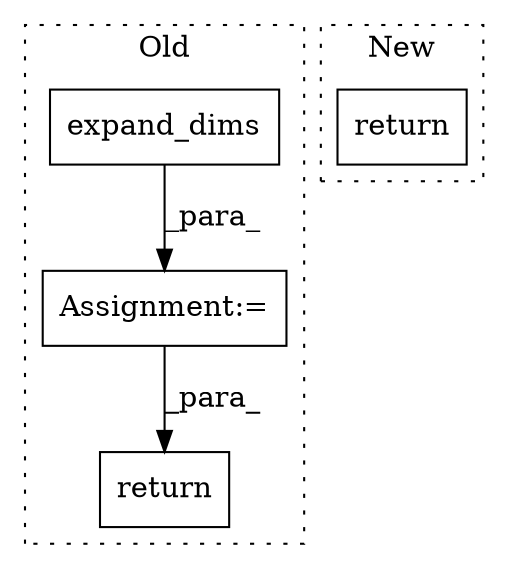 digraph G {
subgraph cluster0 {
1 [label="expand_dims" a="32" s="5748,5775" l="12,1" shape="box"];
3 [label="return" a="41" s="6344" l="7" shape="box"];
4 [label="Assignment:=" a="7" s="5741" l="1" shape="box"];
label = "Old";
style="dotted";
}
subgraph cluster1 {
2 [label="return" a="41" s="8228" l="7" shape="box"];
label = "New";
style="dotted";
}
1 -> 4 [label="_para_"];
4 -> 3 [label="_para_"];
}
